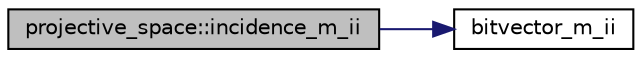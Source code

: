 digraph "projective_space::incidence_m_ii"
{
  edge [fontname="Helvetica",fontsize="10",labelfontname="Helvetica",labelfontsize="10"];
  node [fontname="Helvetica",fontsize="10",shape=record];
  rankdir="LR";
  Node1444 [label="projective_space::incidence_m_ii",height=0.2,width=0.4,color="black", fillcolor="grey75", style="filled", fontcolor="black"];
  Node1444 -> Node1445 [color="midnightblue",fontsize="10",style="solid",fontname="Helvetica"];
  Node1445 [label="bitvector_m_ii",height=0.2,width=0.4,color="black", fillcolor="white", style="filled",URL="$df/dbf/sajeeb_8_c.html#a31da55e2b26316d582cd322dc670b67b"];
}
